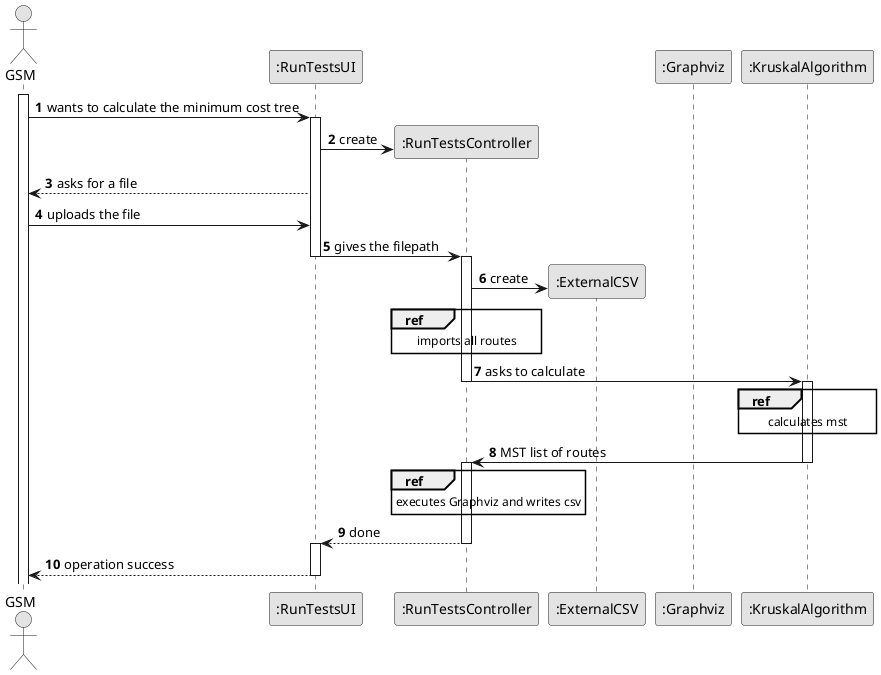 @startuml
skinparam monochrome true
skinparam packageStyle rectangle
skinparam shadowing false

autonumber

'hide footbox
actor "GSM" as GSM
participant ":RunTestsUI" as UI
participant ":RunTestsController" as CTRL
participant ":ExternalCSV" as extenal
participant ":Graphviz" as graph
participant ":KruskalAlgorithm" as kskl

activate GSM

GSM -> UI : wants to calculate the minimum cost tree
activate UI
UI->CTRL** : create
UI --> GSM : asks for a file
GSM -> UI : uploads the file
UI->CTRL : gives the filepath
deactivate UI
activate CTRL
CTRL -> extenal** : create

ref over CTRL
imports all routes
end

CTRL -> kskl : asks to calculate
deactivate CTRL
activate kskl
ref over kskl
calculates mst
end
deactivate kskl
kskl -> CTRL : MST list of routes
deactivate kskl
activate CTRL

ref over CTRL
executes Graphviz and writes csv
end

deactivate extenal
CTRL --> UI : done
deactivate CTRL
activate UI

UI -->GSM : operation success
deactivate UI







@enduml